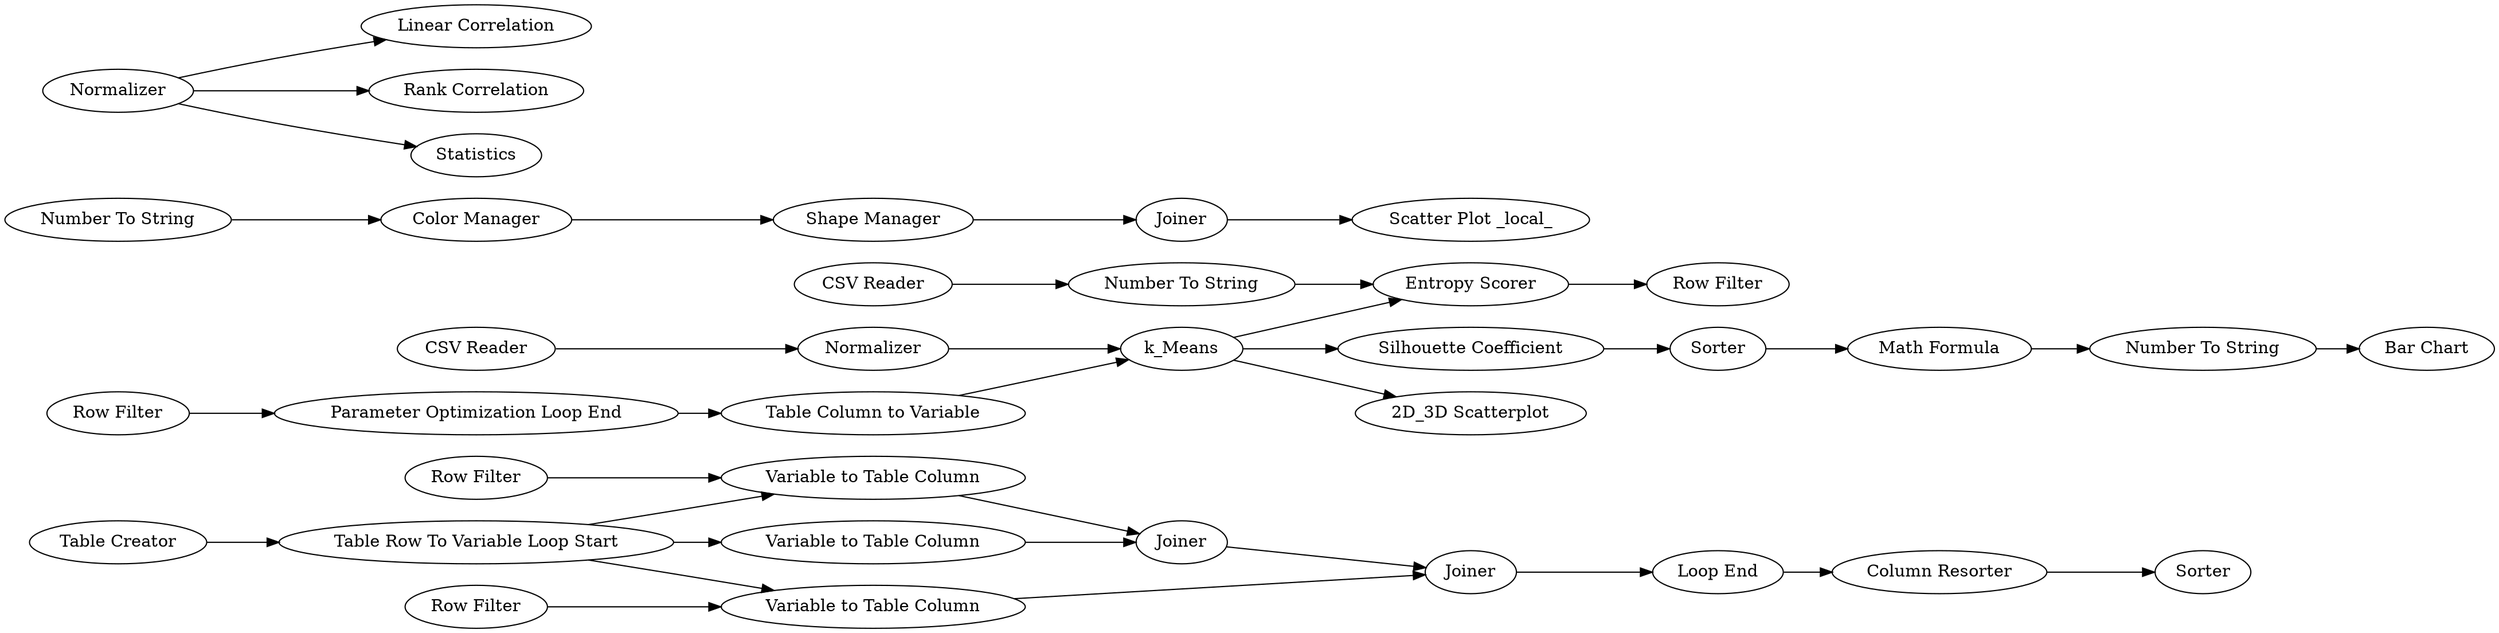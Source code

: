 digraph {
	"4217045253764953976_68" [label=Sorter]
	"4217045253764953976_101" [label="Bar Chart"]
	"4217045253764953976_67" [label="Column Resorter"]
	"4217045253764953976_51" [label="Color Manager"]
	"4217045253764953976_102" [label="Number To String"]
	"4217045253764953976_73" [label="CSV Reader"]
	"4217045253764953976_85" [label="Row Filter"]
	"4217045253764953976_55" [label="Scatter Plot _local_"]
	"4217045253764953976_99" [label="Silhouette Coefficient"]
	"4217045253764953976_90" [label="2D_3D Scatterplot"]
	"4217045253764953976_93" [label="Variable to Table Column"]
	"4217045253764953976_94" [label="Variable to Table Column"]
	"4217045253764953976_61" [label=Joiner]
	"4217045253764953976_84" [label="Row Filter"]
	"4217045253764953976_86" [label="Parameter Optimization Loop End"]
	"4217045253764953976_96" [label="Table Row To Variable Loop Start"]
	"4217045253764953976_10" [label="Row Filter"]
	"4217045253764953976_64" [label="Row Filter"]
	"4217045253764953976_74" [label=Normalizer]
	"4217045253764953976_66" [label=Joiner]
	"4217045253764953976_54" [label="Shape Manager"]
	"4217045253764953976_72" [label="CSV Reader"]
	"4217045253764953976_88" [label=k_Means]
	"4217045253764953976_103" [label="Loop End"]
	"4217045253764953976_2" [label=Normalizer]
	"4217045253764953976_46" [label="Linear Correlation"]
	"4217045253764953976_45" [label="Rank Correlation"]
	"4217045253764953976_98" [label=Sorter]
	"4217045253764953976_95" [label="Variable to Table Column"]
	"4217045253764953976_80" [label="Number To String"]
	"4217045253764953976_71" [label="Number To String"]
	"4217045253764953976_87" [label="Table Column to Variable"]
	"4217045253764953976_43" [label="Table Creator"]
	"4217045253764953976_81" [label="Entropy Scorer"]
	"4217045253764953976_3" [label=Statistics]
	"4217045253764953976_104" [label=Joiner]
	"4217045253764953976_100" [label="Math Formula"]
	"4217045253764953976_67" -> "4217045253764953976_68"
	"4217045253764953976_85" -> "4217045253764953976_86"
	"4217045253764953976_96" -> "4217045253764953976_93"
	"4217045253764953976_86" -> "4217045253764953976_87"
	"4217045253764953976_98" -> "4217045253764953976_100"
	"4217045253764953976_51" -> "4217045253764953976_54"
	"4217045253764953976_71" -> "4217045253764953976_51"
	"4217045253764953976_96" -> "4217045253764953976_95"
	"4217045253764953976_2" -> "4217045253764953976_3"
	"4217045253764953976_80" -> "4217045253764953976_81"
	"4217045253764953976_2" -> "4217045253764953976_45"
	"4217045253764953976_88" -> "4217045253764953976_99"
	"4217045253764953976_64" -> "4217045253764953976_94"
	"4217045253764953976_61" -> "4217045253764953976_66"
	"4217045253764953976_95" -> "4217045253764953976_66"
	"4217045253764953976_72" -> "4217045253764953976_80"
	"4217045253764953976_54" -> "4217045253764953976_104"
	"4217045253764953976_103" -> "4217045253764953976_67"
	"4217045253764953976_102" -> "4217045253764953976_101"
	"4217045253764953976_2" -> "4217045253764953976_46"
	"4217045253764953976_73" -> "4217045253764953976_74"
	"4217045253764953976_100" -> "4217045253764953976_102"
	"4217045253764953976_88" -> "4217045253764953976_81"
	"4217045253764953976_88" -> "4217045253764953976_90"
	"4217045253764953976_99" -> "4217045253764953976_98"
	"4217045253764953976_96" -> "4217045253764953976_94"
	"4217045253764953976_66" -> "4217045253764953976_103"
	"4217045253764953976_74" -> "4217045253764953976_88"
	"4217045253764953976_93" -> "4217045253764953976_61"
	"4217045253764953976_10" -> "4217045253764953976_95"
	"4217045253764953976_43" -> "4217045253764953976_96"
	"4217045253764953976_104" -> "4217045253764953976_55"
	"4217045253764953976_81" -> "4217045253764953976_84"
	"4217045253764953976_94" -> "4217045253764953976_61"
	"4217045253764953976_87" -> "4217045253764953976_88"
	rankdir=LR
}
